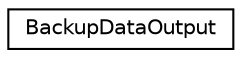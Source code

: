 digraph G
{
  edge [fontname="Helvetica",fontsize="10",labelfontname="Helvetica",labelfontsize="10"];
  node [fontname="Helvetica",fontsize="10",shape=record];
  rankdir=LR;
  Node1 [label="BackupDataOutput",height=0.2,width=0.4,color="black", fillcolor="white", style="filled",URL="$d2/da3/class_backup_data_output.html",tooltip="Provides the structured interface to commits information to the backup data set."];
}
